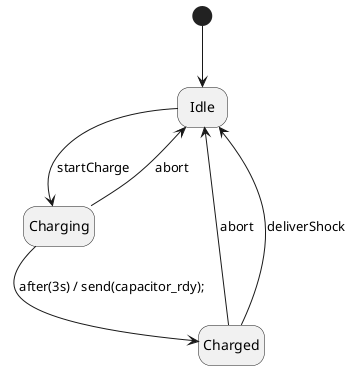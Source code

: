 @startuml
hide empty description
[*] --> Idle
Idle --> Charging : startCharge
Charging --> Charged : after(3s) / send(capacitor_rdy);
Charging --> Idle : abort
Charged --> Idle : abort
Charged --> Idle : deliverShock
@enduml
